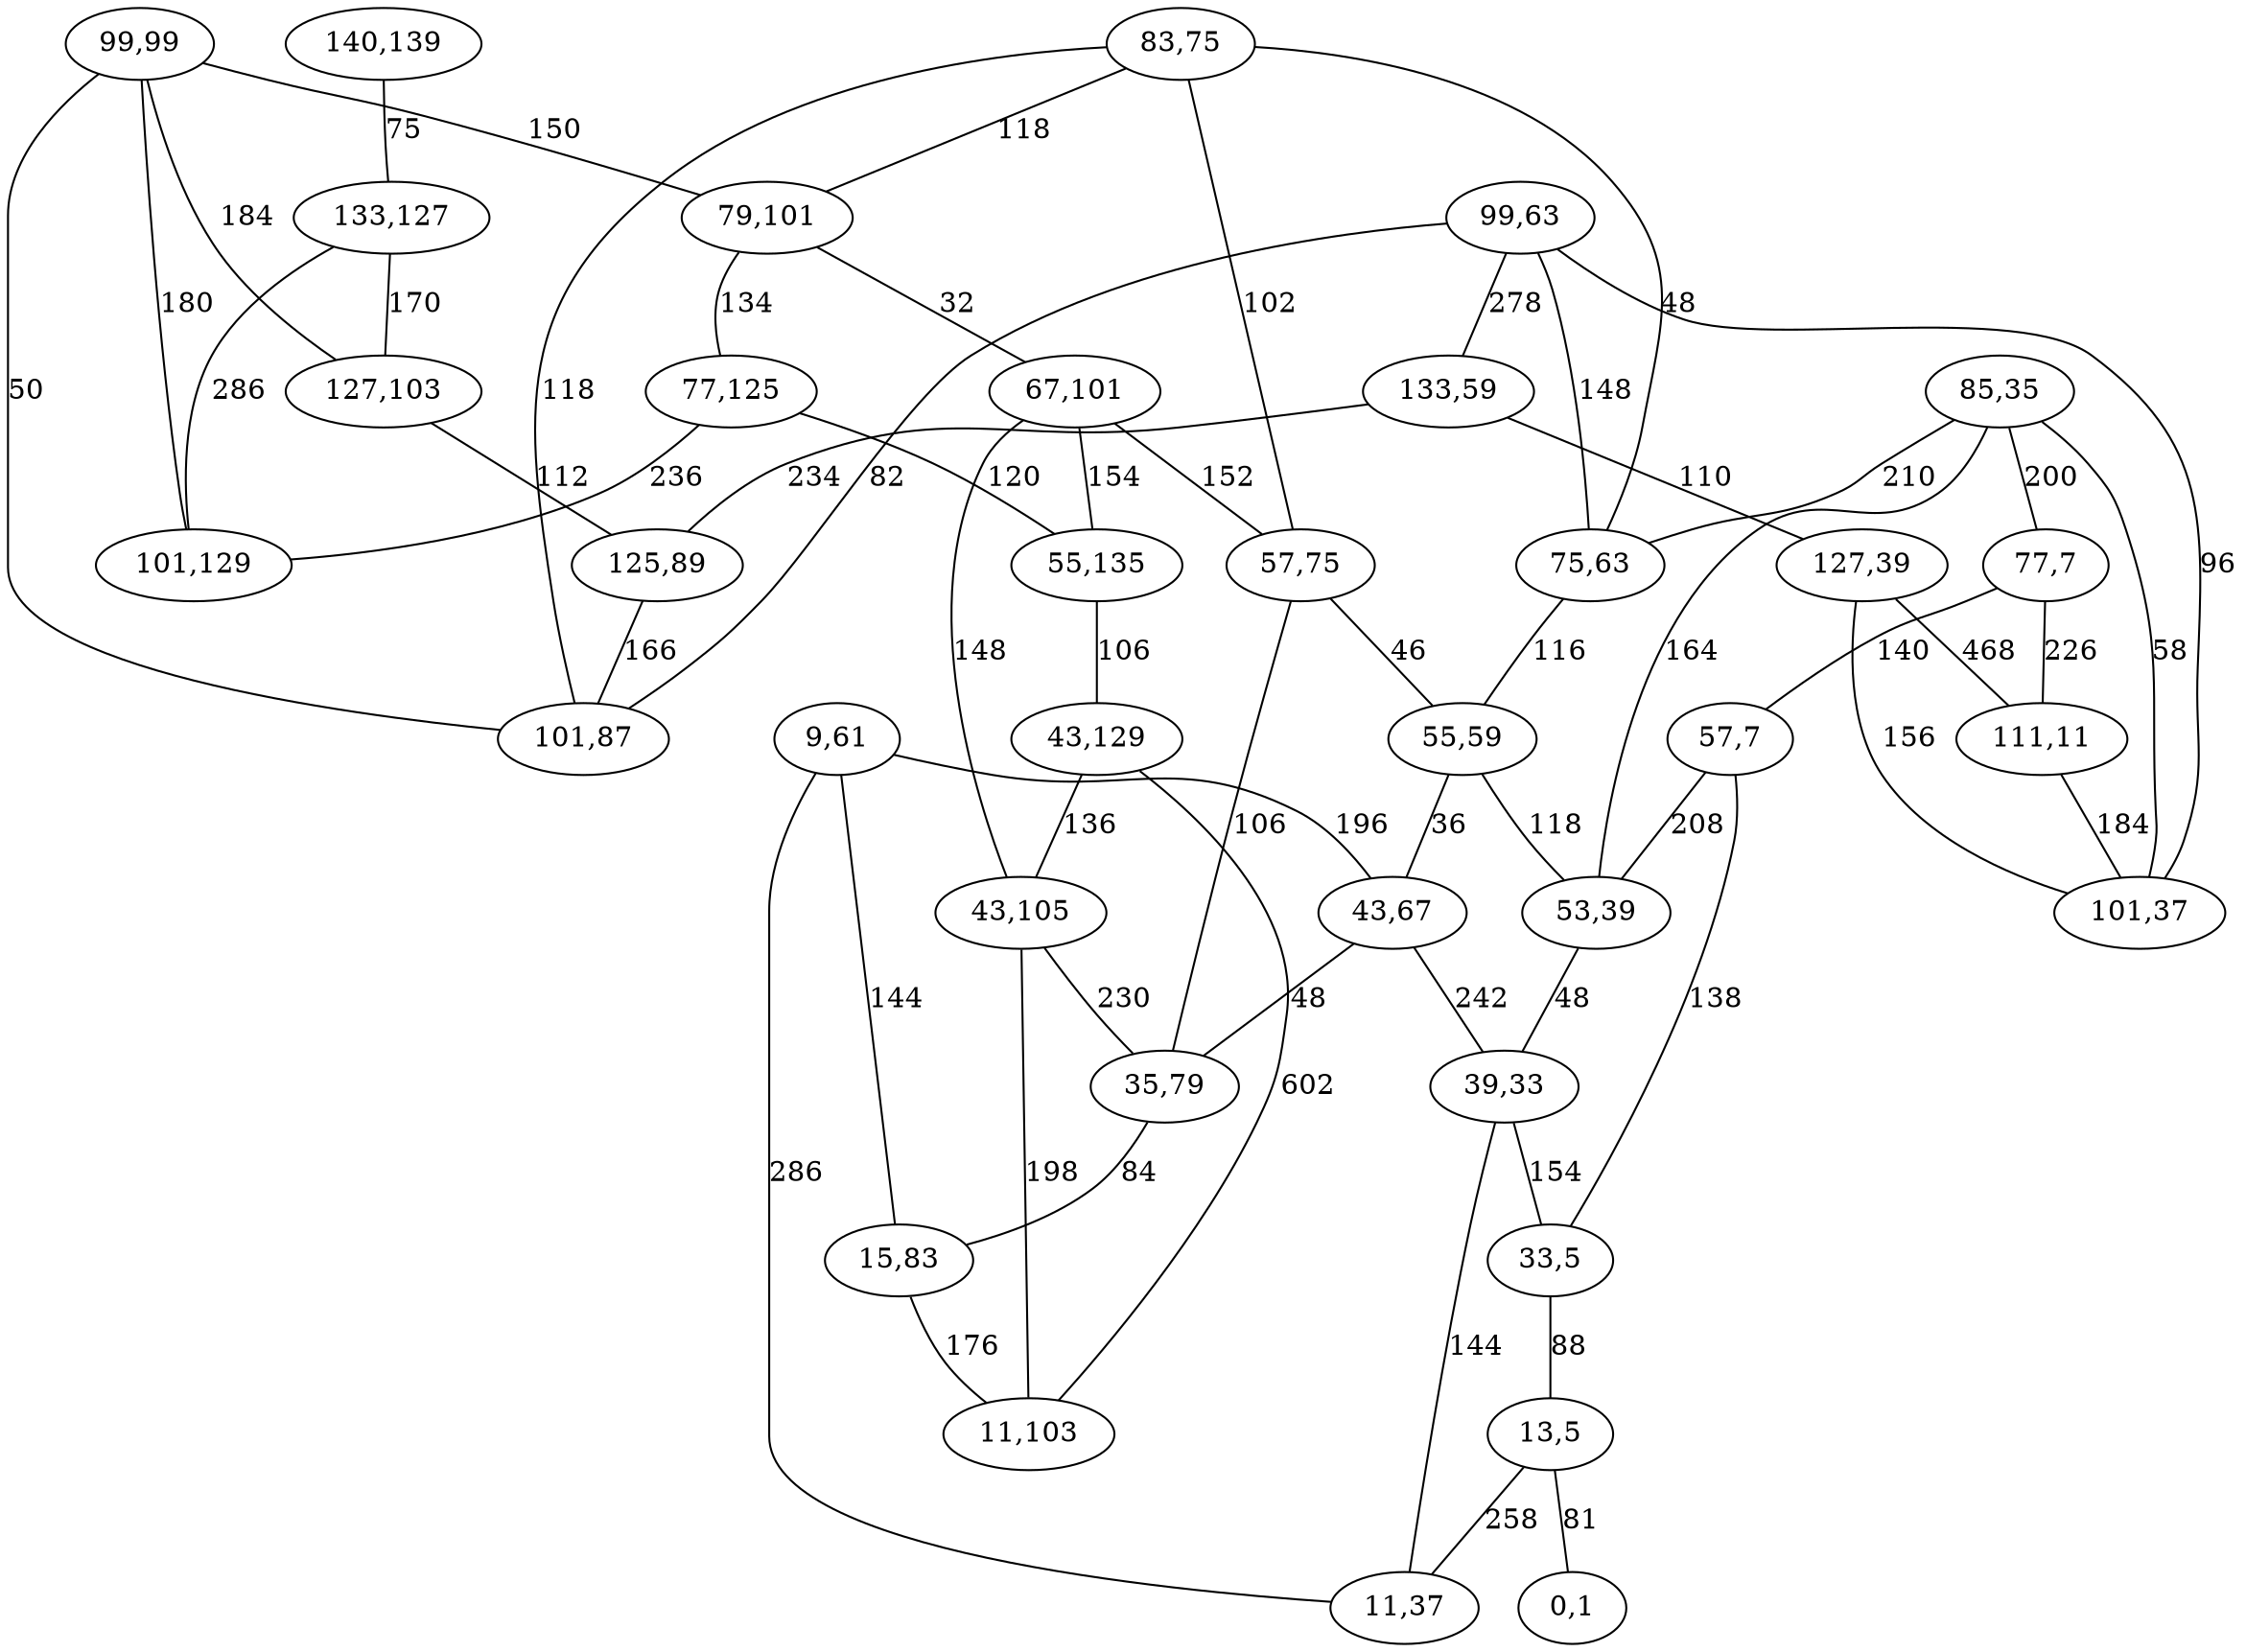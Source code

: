 graph AOC {
  n133_127 [label = "133,127"]
  n133_127 -- n101_129 [label="286"]
  n133_127 -- n127_103 [label="170"]
  n99_99 [label = "99,99"]
  n99_99 -- n79_101 [label="150"]
  n99_99 -- n127_103 [label="184"]
  n99_99 -- n101_87 [label="50"]
  n99_99 -- n101_129 [label="180"]
  n43_129 [label = "43,129"]
  n43_129 -- n11_103 [label="602"]
  n43_129 -- n43_105 [label="136"]
  n99_63 [label = "99,63"]
  n99_63 -- n75_63 [label="148"]
  n99_63 -- n133_59 [label="278"]
  n99_63 -- n101_37 [label="96"]
  n99_63 -- n101_87 [label="82"]
  n125_89 [label = "125,89"]
  n125_89 -- n101_87 [label="166"]
  n133_59 [label = "133,59"]
  n133_59 -- n127_39 [label="110"]
  n133_59 -- n125_89 [label="234"]
  n101_37 [label = "101,37"]
  n127_103 [label = "127,103"]
  n127_103 -- n125_89 [label="112"]
  n35_79 [label = "35,79"]
  n35_79 -- n15_83 [label="84"]
  n57_75 [label = "57,75"]
  n57_75 -- n35_79 [label="106"]
  n57_75 -- n55_59 [label="46"]
  n57_7 [label = "57,7"]
  n57_7 -- n33_5 [label="138"]
  n57_7 -- n53_39 [label="208"]
  n140_139 [label = "140,139"]
  n140_139 -- n133_127 [label="75"]
  n55_59 [label = "55,59"]
  n55_59 -- n43_67 [label="36"]
  n55_59 -- n53_39 [label="118"]
  n101_87 [label = "101,87"]
  n55_135 [label = "55,135"]
  n55_135 -- n43_129 [label="106"]
  n11_37 [label = "11,37"]
  n43_67 [label = "43,67"]
  n43_67 -- n39_33 [label="242"]
  n43_67 -- n35_79 [label="48"]
  n127_39 [label = "127,39"]
  n127_39 -- n101_37 [label="156"]
  n127_39 -- n111_11 [label="468"]
  n85_35 [label = "85,35"]
  n85_35 -- n53_39 [label="164"]
  n85_35 -- n101_37 [label="58"]
  n85_35 -- n77_7 [label="200"]
  n85_35 -- n75_63 [label="210"]
  n39_33 [label = "39,33"]
  n39_33 -- n11_37 [label="144"]
  n39_33 -- n33_5 [label="154"]
  n83_75 [label = "83,75"]
  n83_75 -- n57_75 [label="102"]
  n83_75 -- n101_87 [label="118"]
  n83_75 -- n75_63 [label="48"]
  n83_75 -- n79_101 [label="118"]
  n13_5 [label = "13,5"]
  n13_5 -- n0_1 [label="81"]
  n13_5 -- n11_37 [label="258"]
  n11_103 [label = "11,103"]
  n111_11 [label = "111,11"]
  n111_11 -- n101_37 [label="184"]
  n75_63 [label = "75,63"]
  n75_63 -- n55_59 [label="116"]
  n0_1 [label = "0,1"]
  n9_61 [label = "9,61"]
  n9_61 -- n43_67 [label="196"]
  n9_61 -- n11_37 [label="286"]
  n9_61 -- n15_83 [label="144"]
  n67_101 [label = "67,101"]
  n67_101 -- n43_105 [label="148"]
  n67_101 -- n57_75 [label="152"]
  n67_101 -- n55_135 [label="154"]
  n101_129 [label = "101,129"]
  n77_7 [label = "77,7"]
  n77_7 -- n57_7 [label="140"]
  n77_7 -- n111_11 [label="226"]
  n33_5 [label = "33,5"]
  n33_5 -- n13_5 [label="88"]
  n53_39 [label = "53,39"]
  n53_39 -- n39_33 [label="48"]
  n15_83 [label = "15,83"]
  n15_83 -- n11_103 [label="176"]
  n77_125 [label = "77,125"]
  n77_125 -- n55_135 [label="120"]
  n77_125 -- n101_129 [label="236"]
  n79_101 [label = "79,101"]
  n79_101 -- n67_101 [label="32"]
  n79_101 -- n77_125 [label="134"]
  n43_105 [label = "43,105"]
  n43_105 -- n11_103 [label="198"]
  n43_105 -- n35_79 [label="230"]
}
